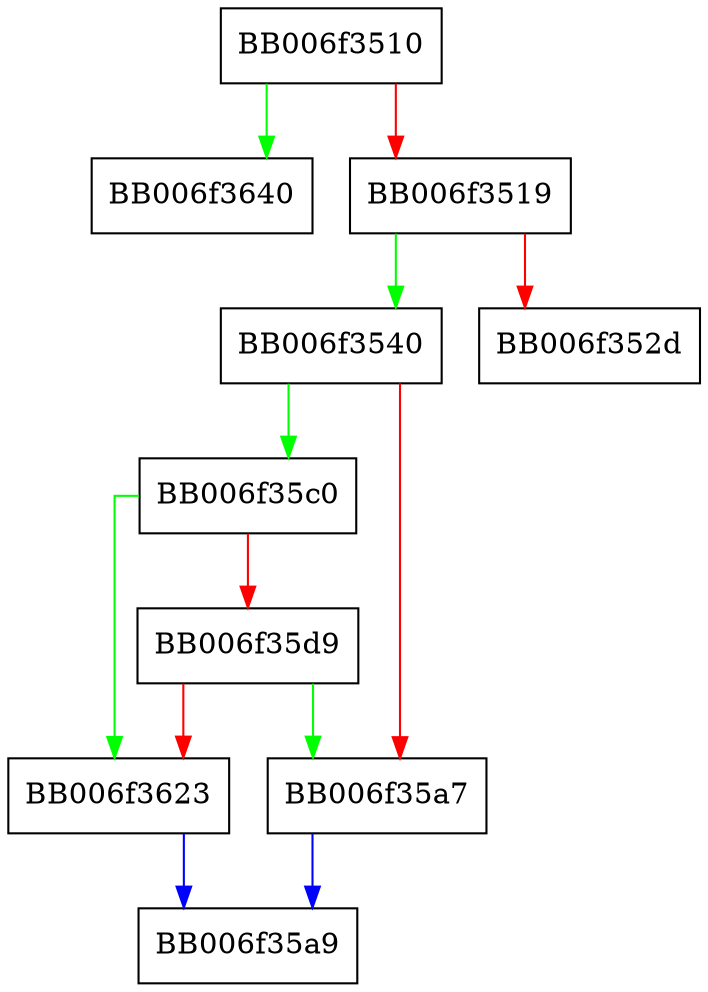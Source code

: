 digraph rsa_digest_verify_final {
  node [shape="box"];
  graph [splines=ortho];
  BB006f3510 -> BB006f3640 [color="green"];
  BB006f3510 -> BB006f3519 [color="red"];
  BB006f3519 -> BB006f3540 [color="green"];
  BB006f3519 -> BB006f352d [color="red"];
  BB006f3540 -> BB006f35c0 [color="green"];
  BB006f3540 -> BB006f35a7 [color="red"];
  BB006f35a7 -> BB006f35a9 [color="blue"];
  BB006f35c0 -> BB006f3623 [color="green"];
  BB006f35c0 -> BB006f35d9 [color="red"];
  BB006f35d9 -> BB006f35a7 [color="green"];
  BB006f35d9 -> BB006f3623 [color="red"];
  BB006f3623 -> BB006f35a9 [color="blue"];
}